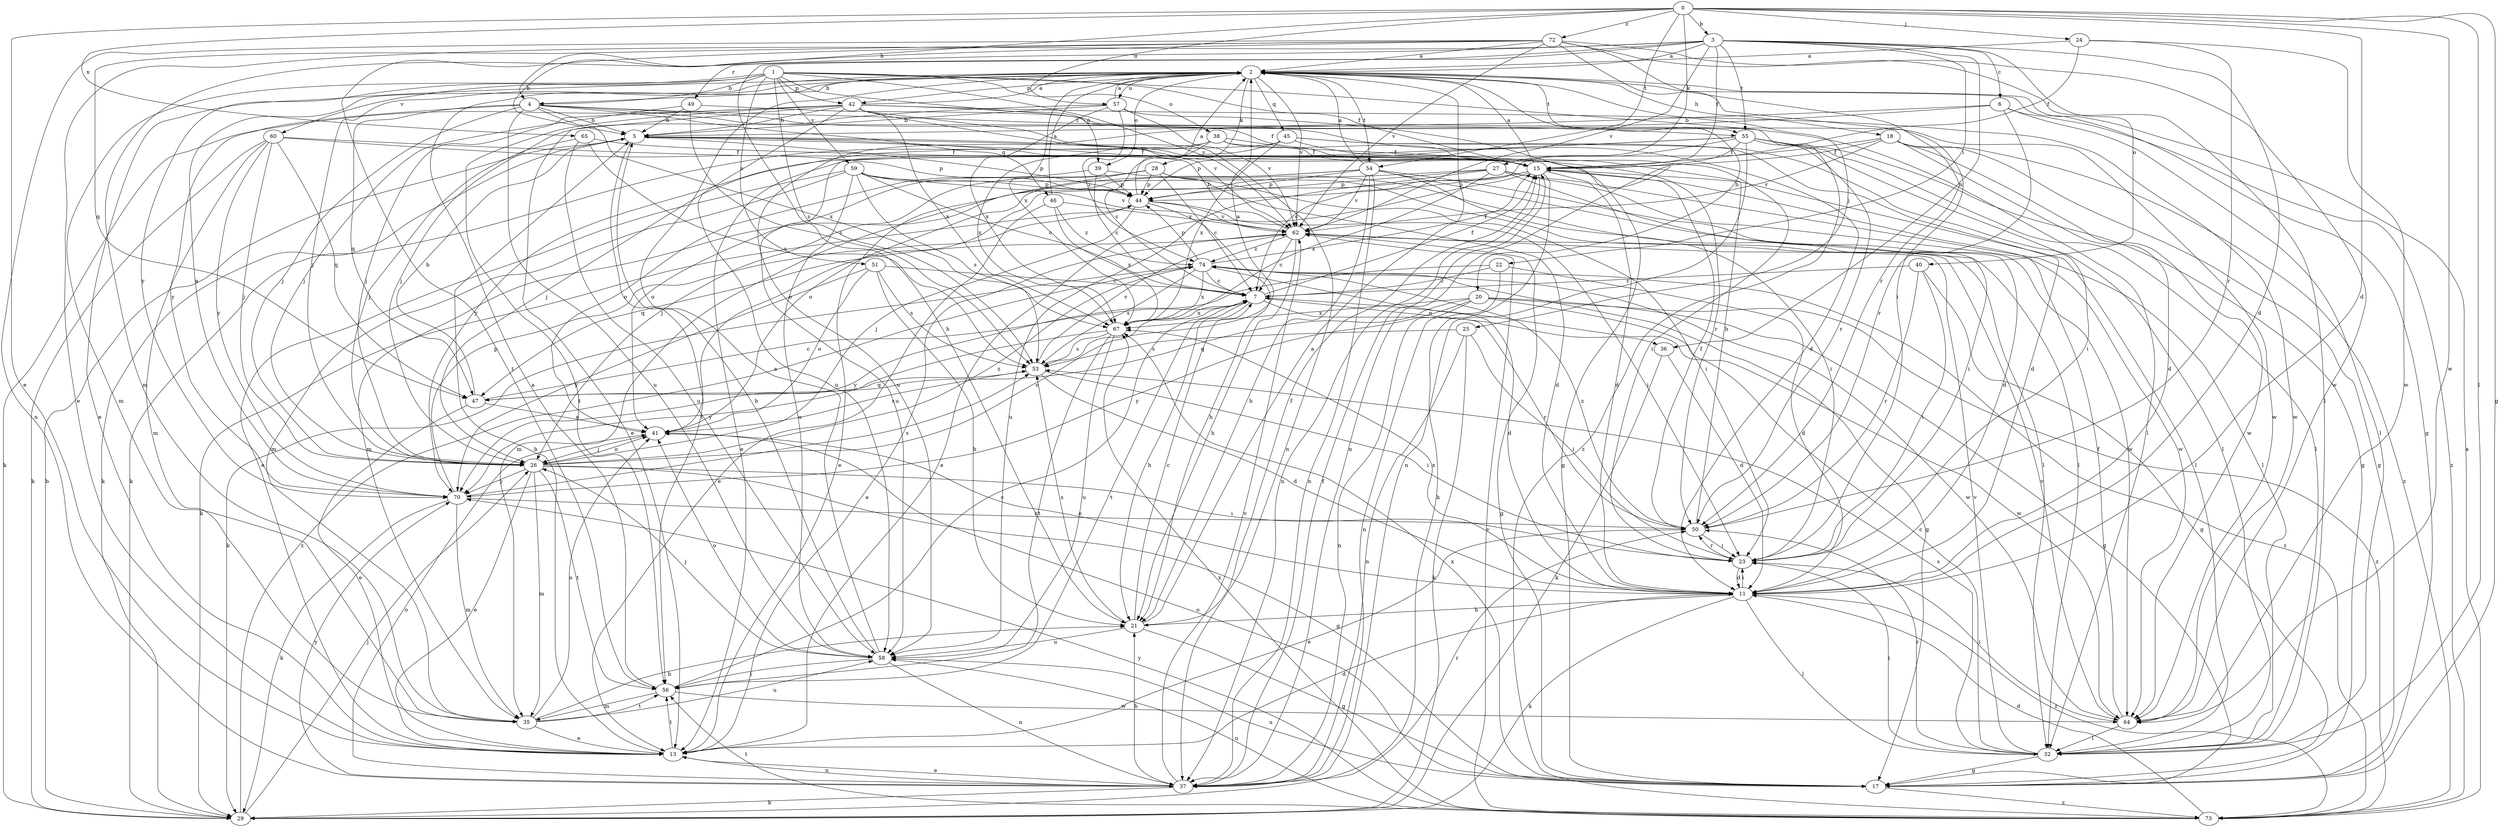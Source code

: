 strict digraph  {
0;
1;
2;
3;
4;
5;
6;
7;
11;
13;
15;
17;
18;
20;
21;
22;
23;
24;
25;
26;
27;
28;
29;
32;
35;
36;
37;
38;
39;
40;
41;
42;
44;
45;
46;
47;
49;
50;
51;
53;
54;
55;
56;
57;
58;
59;
60;
62;
64;
65;
67;
70;
72;
73;
74;
0 -> 3  [label=b];
0 -> 4  [label=b];
0 -> 11  [label=d];
0 -> 13  [label=e];
0 -> 17  [label=g];
0 -> 24  [label=j];
0 -> 27  [label=k];
0 -> 32  [label=l];
0 -> 54  [label=t];
0 -> 57  [label=u];
0 -> 64  [label=w];
0 -> 65  [label=x];
0 -> 72  [label=z];
1 -> 4  [label=b];
1 -> 15  [label=f];
1 -> 35  [label=m];
1 -> 38  [label=o];
1 -> 39  [label=o];
1 -> 42  [label=p];
1 -> 51  [label=s];
1 -> 53  [label=s];
1 -> 59  [label=v];
1 -> 60  [label=v];
1 -> 62  [label=v];
1 -> 70  [label=y];
1 -> 73  [label=z];
2 -> 4  [label=b];
2 -> 13  [label=e];
2 -> 17  [label=g];
2 -> 18  [label=h];
2 -> 20  [label=h];
2 -> 25  [label=j];
2 -> 26  [label=j];
2 -> 28  [label=k];
2 -> 39  [label=o];
2 -> 42  [label=p];
2 -> 45  [label=q];
2 -> 54  [label=t];
2 -> 55  [label=t];
2 -> 57  [label=u];
2 -> 62  [label=v];
2 -> 67  [label=x];
3 -> 2  [label=a];
3 -> 6  [label=c];
3 -> 11  [label=d];
3 -> 13  [label=e];
3 -> 15  [label=f];
3 -> 21  [label=h];
3 -> 22  [label=i];
3 -> 35  [label=m];
3 -> 36  [label=n];
3 -> 40  [label=o];
3 -> 49  [label=r];
3 -> 55  [label=t];
3 -> 62  [label=v];
4 -> 5  [label=b];
4 -> 11  [label=d];
4 -> 15  [label=f];
4 -> 26  [label=j];
4 -> 46  [label=q];
4 -> 47  [label=q];
4 -> 55  [label=t];
4 -> 58  [label=u];
4 -> 67  [label=x];
4 -> 70  [label=y];
5 -> 15  [label=f];
5 -> 29  [label=k];
5 -> 44  [label=p];
5 -> 50  [label=r];
5 -> 56  [label=t];
6 -> 5  [label=b];
6 -> 32  [label=l];
6 -> 50  [label=r];
6 -> 58  [label=u];
6 -> 73  [label=z];
7 -> 15  [label=f];
7 -> 21  [label=h];
7 -> 36  [label=n];
7 -> 50  [label=r];
7 -> 56  [label=t];
7 -> 67  [label=x];
11 -> 21  [label=h];
11 -> 23  [label=i];
11 -> 29  [label=k];
11 -> 32  [label=l];
11 -> 41  [label=o];
11 -> 67  [label=x];
11 -> 73  [label=z];
13 -> 5  [label=b];
13 -> 11  [label=d];
13 -> 37  [label=n];
13 -> 56  [label=t];
15 -> 2  [label=a];
15 -> 11  [label=d];
15 -> 13  [label=e];
15 -> 29  [label=k];
15 -> 32  [label=l];
15 -> 37  [label=n];
15 -> 41  [label=o];
15 -> 44  [label=p];
17 -> 41  [label=o];
17 -> 58  [label=u];
17 -> 67  [label=x];
17 -> 73  [label=z];
18 -> 11  [label=d];
18 -> 15  [label=f];
18 -> 17  [label=g];
18 -> 44  [label=p];
18 -> 62  [label=v];
18 -> 64  [label=w];
18 -> 73  [label=z];
20 -> 17  [label=g];
20 -> 37  [label=n];
20 -> 47  [label=q];
20 -> 64  [label=w];
20 -> 67  [label=x];
20 -> 70  [label=y];
20 -> 73  [label=z];
21 -> 2  [label=a];
21 -> 7  [label=c];
21 -> 15  [label=f];
21 -> 17  [label=g];
21 -> 53  [label=s];
21 -> 58  [label=u];
22 -> 7  [label=c];
22 -> 11  [label=d];
22 -> 37  [label=n];
22 -> 70  [label=y];
23 -> 11  [label=d];
23 -> 50  [label=r];
24 -> 2  [label=a];
24 -> 15  [label=f];
24 -> 50  [label=r];
24 -> 64  [label=w];
25 -> 23  [label=i];
25 -> 29  [label=k];
25 -> 37  [label=n];
25 -> 53  [label=s];
26 -> 7  [label=c];
26 -> 13  [label=e];
26 -> 17  [label=g];
26 -> 23  [label=i];
26 -> 35  [label=m];
26 -> 41  [label=o];
26 -> 56  [label=t];
26 -> 70  [label=y];
26 -> 74  [label=z];
27 -> 23  [label=i];
27 -> 32  [label=l];
27 -> 35  [label=m];
27 -> 44  [label=p];
27 -> 58  [label=u];
27 -> 64  [label=w];
27 -> 67  [label=x];
28 -> 7  [label=c];
28 -> 11  [label=d];
28 -> 13  [label=e];
28 -> 23  [label=i];
28 -> 26  [label=j];
28 -> 41  [label=o];
28 -> 44  [label=p];
29 -> 5  [label=b];
29 -> 26  [label=j];
29 -> 74  [label=z];
32 -> 7  [label=c];
32 -> 17  [label=g];
32 -> 23  [label=i];
32 -> 50  [label=r];
32 -> 53  [label=s];
32 -> 62  [label=v];
35 -> 13  [label=e];
35 -> 21  [label=h];
35 -> 41  [label=o];
35 -> 56  [label=t];
35 -> 58  [label=u];
36 -> 11  [label=d];
36 -> 29  [label=k];
37 -> 13  [label=e];
37 -> 15  [label=f];
37 -> 21  [label=h];
37 -> 29  [label=k];
37 -> 41  [label=o];
37 -> 50  [label=r];
37 -> 62  [label=v];
37 -> 70  [label=y];
38 -> 7  [label=c];
38 -> 15  [label=f];
38 -> 17  [label=g];
38 -> 23  [label=i];
38 -> 29  [label=k];
38 -> 67  [label=x];
39 -> 7  [label=c];
39 -> 32  [label=l];
39 -> 41  [label=o];
39 -> 44  [label=p];
40 -> 7  [label=c];
40 -> 17  [label=g];
40 -> 23  [label=i];
40 -> 50  [label=r];
41 -> 26  [label=j];
41 -> 53  [label=s];
42 -> 2  [label=a];
42 -> 5  [label=b];
42 -> 13  [label=e];
42 -> 26  [label=j];
42 -> 29  [label=k];
42 -> 32  [label=l];
42 -> 37  [label=n];
42 -> 56  [label=t];
42 -> 58  [label=u];
42 -> 62  [label=v];
42 -> 64  [label=w];
42 -> 67  [label=x];
44 -> 2  [label=a];
44 -> 21  [label=h];
44 -> 23  [label=i];
44 -> 26  [label=j];
44 -> 29  [label=k];
44 -> 62  [label=v];
45 -> 11  [label=d];
45 -> 15  [label=f];
45 -> 26  [label=j];
45 -> 32  [label=l];
45 -> 58  [label=u];
45 -> 67  [label=x];
46 -> 2  [label=a];
46 -> 13  [label=e];
46 -> 62  [label=v];
46 -> 67  [label=x];
46 -> 74  [label=z];
47 -> 5  [label=b];
47 -> 7  [label=c];
47 -> 13  [label=e];
47 -> 41  [label=o];
49 -> 5  [label=b];
49 -> 26  [label=j];
49 -> 53  [label=s];
49 -> 64  [label=w];
50 -> 5  [label=b];
50 -> 13  [label=e];
50 -> 15  [label=f];
50 -> 23  [label=i];
50 -> 74  [label=z];
51 -> 7  [label=c];
51 -> 21  [label=h];
51 -> 41  [label=o];
51 -> 53  [label=s];
51 -> 70  [label=y];
53 -> 2  [label=a];
53 -> 11  [label=d];
53 -> 23  [label=i];
53 -> 47  [label=q];
53 -> 62  [label=v];
54 -> 2  [label=a];
54 -> 11  [label=d];
54 -> 21  [label=h];
54 -> 23  [label=i];
54 -> 35  [label=m];
54 -> 37  [label=n];
54 -> 41  [label=o];
54 -> 44  [label=p];
54 -> 62  [label=v];
54 -> 64  [label=w];
55 -> 7  [label=c];
55 -> 13  [label=e];
55 -> 15  [label=f];
55 -> 17  [label=g];
55 -> 23  [label=i];
55 -> 32  [label=l];
55 -> 37  [label=n];
55 -> 50  [label=r];
55 -> 70  [label=y];
56 -> 2  [label=a];
56 -> 7  [label=c];
56 -> 35  [label=m];
56 -> 64  [label=w];
57 -> 2  [label=a];
57 -> 5  [label=b];
57 -> 26  [label=j];
57 -> 37  [label=n];
57 -> 62  [label=v];
57 -> 67  [label=x];
57 -> 74  [label=z];
58 -> 2  [label=a];
58 -> 5  [label=b];
58 -> 26  [label=j];
58 -> 37  [label=n];
58 -> 41  [label=o];
58 -> 56  [label=t];
59 -> 7  [label=c];
59 -> 13  [label=e];
59 -> 32  [label=l];
59 -> 35  [label=m];
59 -> 44  [label=p];
59 -> 53  [label=s];
59 -> 58  [label=u];
59 -> 62  [label=v];
60 -> 15  [label=f];
60 -> 26  [label=j];
60 -> 29  [label=k];
60 -> 35  [label=m];
60 -> 44  [label=p];
60 -> 47  [label=q];
60 -> 70  [label=y];
62 -> 5  [label=b];
62 -> 7  [label=c];
62 -> 13  [label=e];
62 -> 17  [label=g];
62 -> 21  [label=h];
62 -> 47  [label=q];
62 -> 74  [label=z];
64 -> 15  [label=f];
64 -> 23  [label=i];
64 -> 32  [label=l];
64 -> 62  [label=v];
65 -> 15  [label=f];
65 -> 26  [label=j];
65 -> 53  [label=s];
65 -> 58  [label=u];
67 -> 53  [label=s];
67 -> 56  [label=t];
67 -> 58  [label=u];
67 -> 70  [label=y];
70 -> 2  [label=a];
70 -> 29  [label=k];
70 -> 35  [label=m];
70 -> 44  [label=p];
70 -> 50  [label=r];
70 -> 53  [label=s];
72 -> 2  [label=a];
72 -> 5  [label=b];
72 -> 23  [label=i];
72 -> 32  [label=l];
72 -> 37  [label=n];
72 -> 47  [label=q];
72 -> 50  [label=r];
72 -> 56  [label=t];
72 -> 62  [label=v];
72 -> 64  [label=w];
73 -> 2  [label=a];
73 -> 11  [label=d];
73 -> 56  [label=t];
73 -> 58  [label=u];
73 -> 62  [label=v];
73 -> 67  [label=x];
73 -> 70  [label=y];
73 -> 74  [label=z];
74 -> 7  [label=c];
74 -> 11  [label=d];
74 -> 15  [label=f];
74 -> 17  [label=g];
74 -> 29  [label=k];
74 -> 44  [label=p];
74 -> 53  [label=s];
74 -> 64  [label=w];
74 -> 67  [label=x];
}

